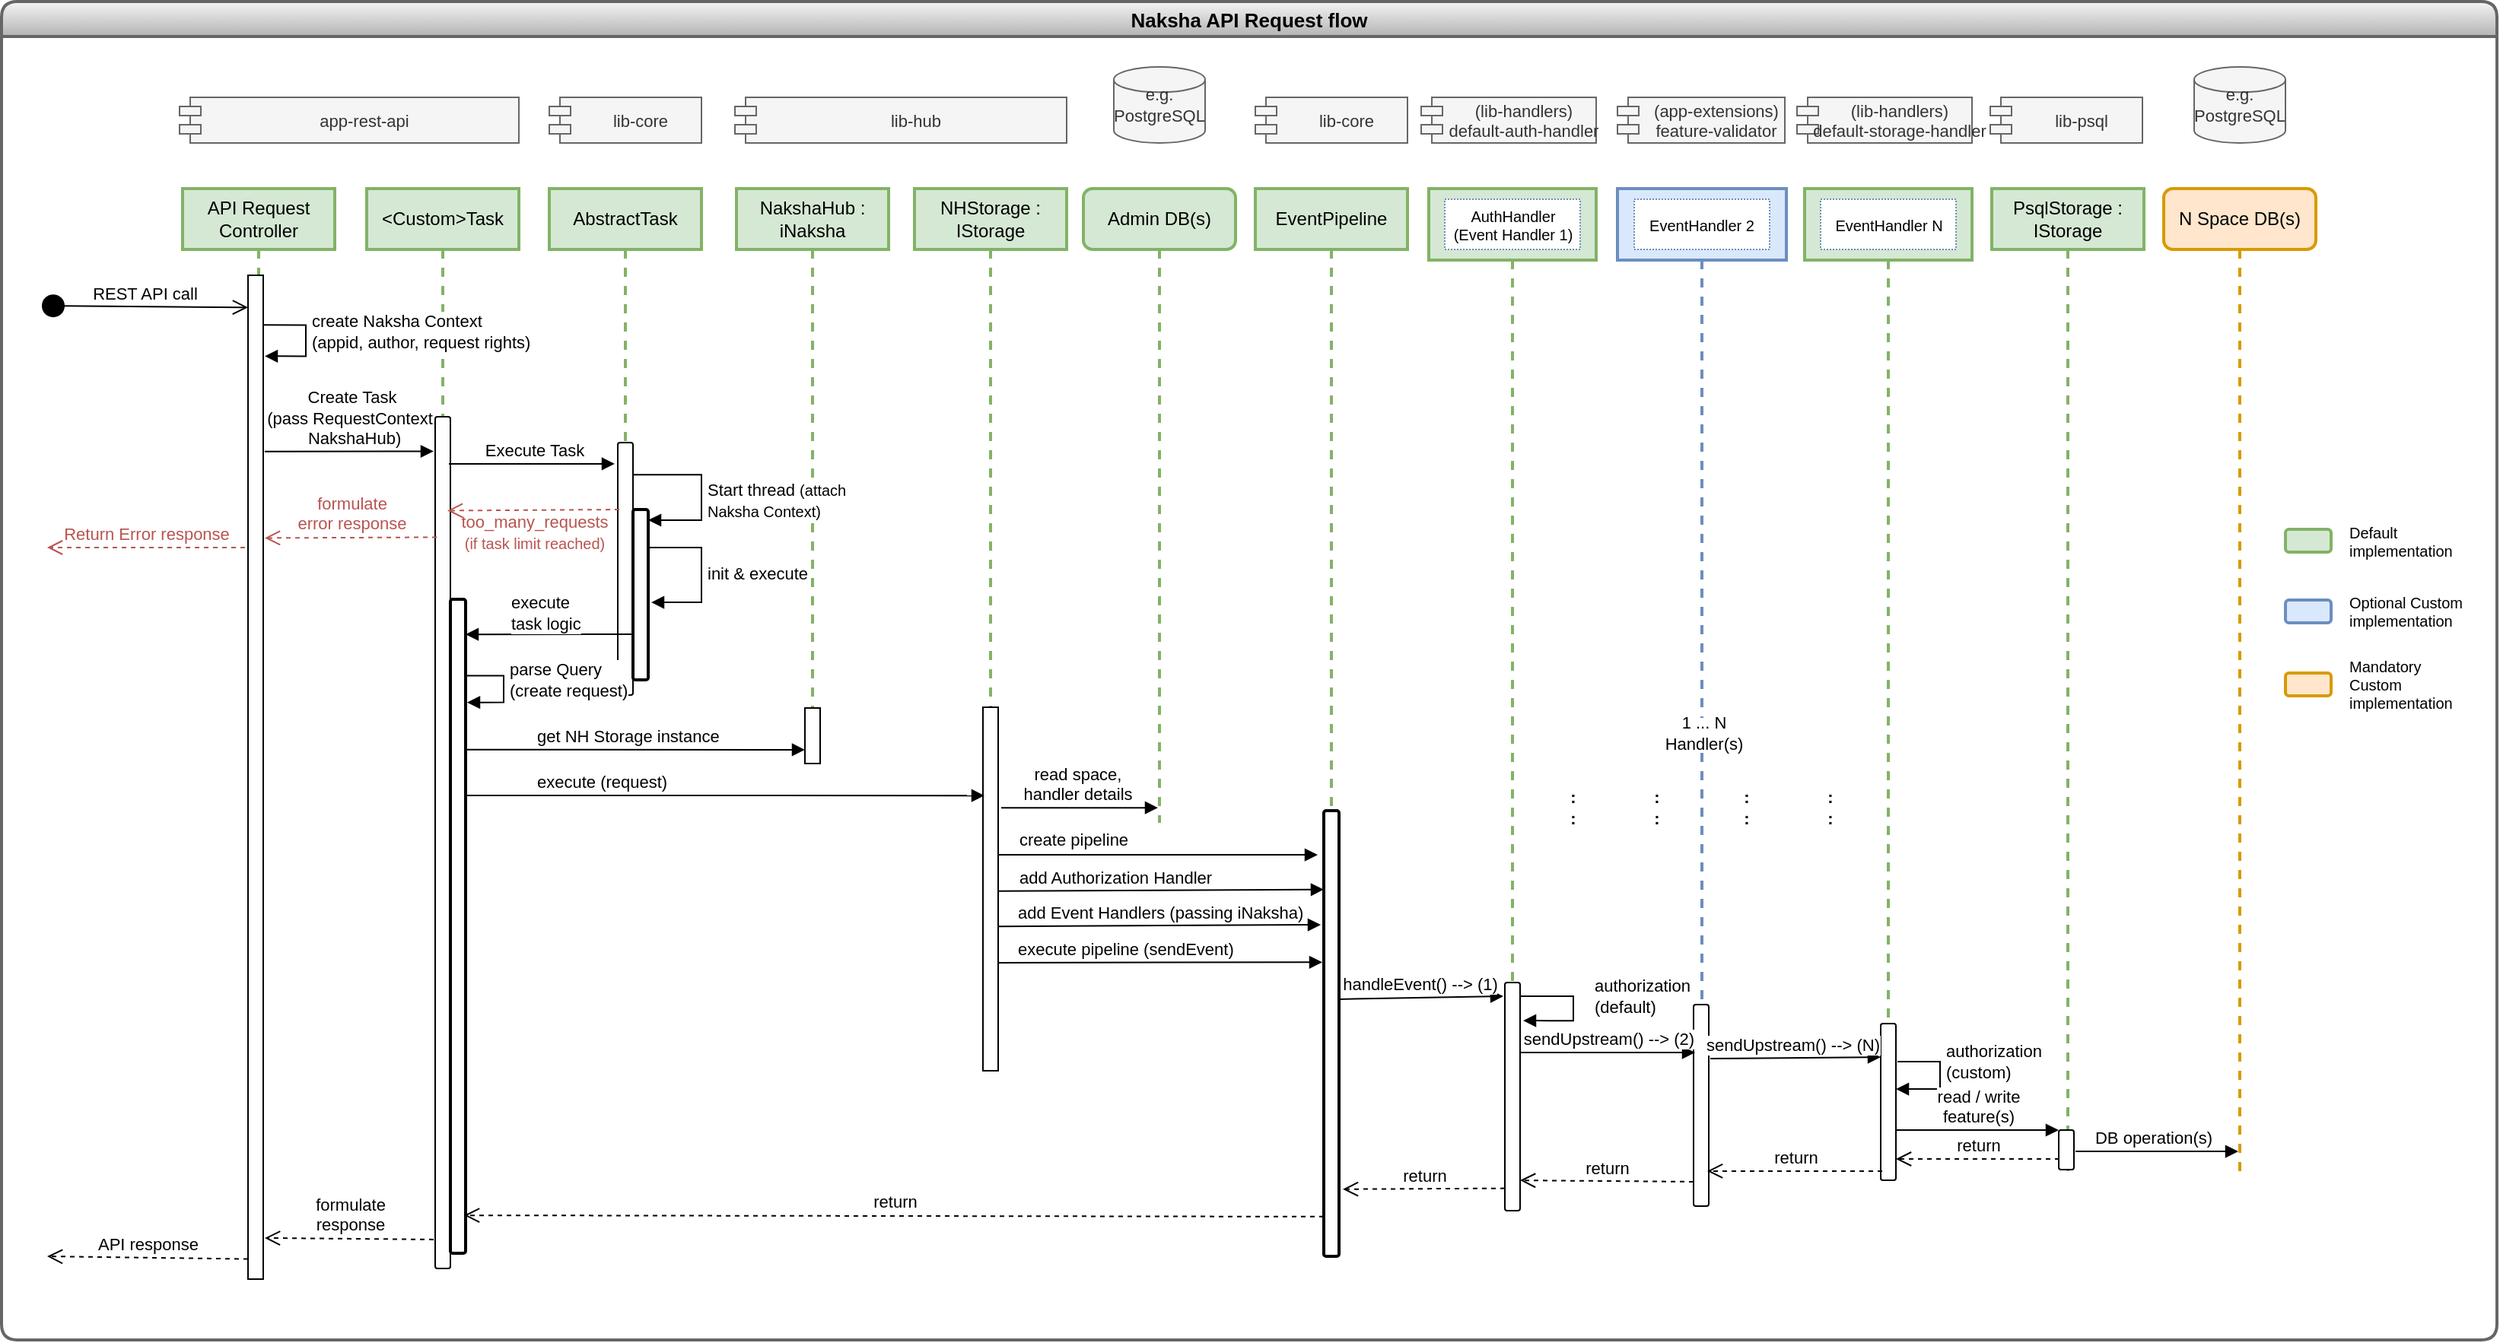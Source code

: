 <mxfile version="16.1.2" type="device"><diagram id="Obo5cB7O04AJ7v5FpMcv" name="Page-1"><mxGraphModel dx="1310" dy="619" grid="1" gridSize="10" guides="1" tooltips="1" connect="1" arrows="1" fold="1" page="1" pageScale="1" pageWidth="1169" pageHeight="827" math="0" shadow="0"><root><mxCell id="0"/><mxCell id="1" parent="0"/><mxCell id="FYHCxZDHsHW0RmtBR5TR-3" value="API Request Controller" style="shape=umlLifeline;perimeter=lifelinePerimeter;whiteSpace=wrap;html=1;container=1;collapsible=0;recursiveResize=0;outlineConnect=0;fillColor=#d5e8d4;strokeColor=#82b366;strokeWidth=2;" parent="1" vertex="1"><mxGeometry x="149" y="153" width="100" height="540" as="geometry"/></mxCell><mxCell id="FYHCxZDHsHW0RmtBR5TR-19" value="NakshaHub : iNaksha" style="shape=umlLifeline;perimeter=lifelinePerimeter;whiteSpace=wrap;html=1;container=1;collapsible=0;recursiveResize=0;outlineConnect=0;fillColor=#d5e8d4;strokeColor=#82b366;strokeWidth=2;" parent="1" vertex="1"><mxGeometry x="513" y="153" width="100" height="377" as="geometry"/></mxCell><mxCell id="5W5_MXWoRKqIArAiNaLi-74" value="" style="html=1;points=[];perimeter=orthogonalPerimeter;" parent="FYHCxZDHsHW0RmtBR5TR-19" vertex="1"><mxGeometry x="45" y="341.5" width="10" height="36.5" as="geometry"/></mxCell><mxCell id="FYHCxZDHsHW0RmtBR5TR-28" value="N Space DB(s)" style="shape=umlLifeline;perimeter=lifelinePerimeter;whiteSpace=wrap;html=1;container=1;collapsible=0;recursiveResize=0;outlineConnect=0;fillColor=#ffe6cc;strokeColor=#d79b00;strokeWidth=2;rounded=1;" parent="1" vertex="1"><mxGeometry x="1451" y="153" width="100" height="647" as="geometry"/></mxCell><mxCell id="FYHCxZDHsHW0RmtBR5TR-68" value="Naksha API Request flow" style="swimlane;rounded=1;shadow=0;sketch=0;fontSize=13;strokeWidth=2;collapsible=0;fillColor=#f5f5f5;gradientColor=#b3b3b3;strokeColor=#666666;" parent="1" vertex="1"><mxGeometry x="30" y="30" width="1640" height="880" as="geometry"/></mxCell><mxCell id="FYHCxZDHsHW0RmtBR5TR-69" value="" style="rounded=1;whiteSpace=wrap;html=1;shadow=0;sketch=0;fontSize=13;strokeColor=#82b366;strokeWidth=2;fillColor=#d5e8d4;" parent="FYHCxZDHsHW0RmtBR5TR-68" vertex="1"><mxGeometry x="1501" y="347" width="30" height="15" as="geometry"/></mxCell><mxCell id="FYHCxZDHsHW0RmtBR5TR-70" value="Default implementation" style="text;html=1;strokeColor=none;fillColor=none;align=left;verticalAlign=middle;whiteSpace=wrap;rounded=0;shadow=0;sketch=0;fontSize=10;" parent="FYHCxZDHsHW0RmtBR5TR-68" vertex="1"><mxGeometry x="1541" y="339.5" width="60" height="30" as="geometry"/></mxCell><mxCell id="FYHCxZDHsHW0RmtBR5TR-71" value="" style="rounded=1;whiteSpace=wrap;html=1;shadow=0;sketch=0;fontSize=13;strokeColor=#6c8ebf;strokeWidth=2;fillColor=#dae8fc;" parent="FYHCxZDHsHW0RmtBR5TR-68" vertex="1"><mxGeometry x="1501" y="393.5" width="30" height="15" as="geometry"/></mxCell><mxCell id="FYHCxZDHsHW0RmtBR5TR-72" value="Optional Custom implementation" style="text;html=1;strokeColor=none;fillColor=none;align=left;verticalAlign=middle;whiteSpace=wrap;rounded=0;shadow=0;sketch=0;fontSize=10;" parent="FYHCxZDHsHW0RmtBR5TR-68" vertex="1"><mxGeometry x="1541" y="386" width="80" height="30" as="geometry"/></mxCell><mxCell id="FYHCxZDHsHW0RmtBR5TR-73" value="" style="rounded=1;whiteSpace=wrap;html=1;shadow=0;sketch=0;fontSize=13;strokeColor=#d79b00;strokeWidth=2;fillColor=#ffe6cc;" parent="FYHCxZDHsHW0RmtBR5TR-68" vertex="1"><mxGeometry x="1501" y="441.5" width="30" height="15" as="geometry"/></mxCell><mxCell id="FYHCxZDHsHW0RmtBR5TR-74" value="Mandatory Custom implementation" style="text;html=1;strokeColor=none;fillColor=none;align=left;verticalAlign=middle;whiteSpace=wrap;rounded=0;shadow=0;sketch=0;fontSize=10;" parent="FYHCxZDHsHW0RmtBR5TR-68" vertex="1"><mxGeometry x="1541" y="434" width="80" height="30" as="geometry"/></mxCell><mxCell id="FYHCxZDHsHW0RmtBR5TR-25" value="" style="shape=umlLifeline;perimeter=lifelinePerimeter;whiteSpace=wrap;html=1;container=1;collapsible=0;recursiveResize=0;outlineConnect=0;fillColor=#dae8fc;strokeColor=#6C8EBF;strokeWidth=2;size=47;labelPosition=center;verticalLabelPosition=top;align=center;verticalAlign=bottom;" parent="FYHCxZDHsHW0RmtBR5TR-68" vertex="1"><mxGeometry x="1062" y="123" width="111" height="540" as="geometry"/></mxCell><mxCell id="FYHCxZDHsHW0RmtBR5TR-89" value="EventHandler 2" style="rounded=0;whiteSpace=wrap;html=1;shadow=0;sketch=0;fontSize=10;strokeColor=#6C8EBF;strokeWidth=1;dashed=1;dashPattern=1 1;" parent="FYHCxZDHsHW0RmtBR5TR-25" vertex="1"><mxGeometry x="11" y="7" width="89" height="33" as="geometry"/></mxCell><mxCell id="FYHCxZDHsHW0RmtBR5TR-41" value="(app-extensions)&#10;feature-validator" style="shape=module;align=center;spacingLeft=20;align=center;verticalAlign=middle;rounded=1;shadow=0;sketch=0;fontSize=11;strokeColor=#666666;strokeWidth=1;jettyWidth=14;jettyHeight=6;fillColor=#f5f5f5;fontColor=#333333;labelPosition=center;verticalLabelPosition=middle;" parent="FYHCxZDHsHW0RmtBR5TR-68" vertex="1"><mxGeometry x="1062" y="63" width="110" height="30" as="geometry"/></mxCell><mxCell id="FYHCxZDHsHW0RmtBR5TR-85" value="" style="shape=umlLifeline;perimeter=lifelinePerimeter;whiteSpace=wrap;html=1;container=1;collapsible=0;recursiveResize=0;outlineConnect=0;fillColor=#d5e8d4;strokeColor=#82b366;strokeWidth=2;labelPosition=center;verticalLabelPosition=top;align=center;verticalAlign=bottom;size=47;" parent="FYHCxZDHsHW0RmtBR5TR-68" vertex="1"><mxGeometry x="1185" y="123" width="110" height="620" as="geometry"/></mxCell><mxCell id="FYHCxZDHsHW0RmtBR5TR-90" value="EventHandler N" style="rounded=0;whiteSpace=wrap;html=1;shadow=0;sketch=0;fontSize=10;strokeColor=#6C8EBF;strokeWidth=1;dashed=1;dashPattern=1 1;" parent="FYHCxZDHsHW0RmtBR5TR-85" vertex="1"><mxGeometry x="10.5" y="7" width="89" height="33" as="geometry"/></mxCell><mxCell id="FYHCxZDHsHW0RmtBR5TR-62" value=":&lt;br style=&quot;font-size: 11px;&quot;&gt;:" style="text;html=1;strokeColor=none;fillColor=none;align=center;verticalAlign=middle;whiteSpace=wrap;rounded=0;shadow=0;sketch=0;fontSize=11;fontStyle=1" parent="FYHCxZDHsHW0RmtBR5TR-85" vertex="1"><mxGeometry x="-53" y="392" width="29.5" height="30" as="geometry"/></mxCell><mxCell id="FYHCxZDHsHW0RmtBR5TR-94" value=":&lt;br style=&quot;font-size: 11px;&quot;&gt;:" style="text;html=1;strokeColor=none;fillColor=none;align=center;verticalAlign=middle;whiteSpace=wrap;rounded=0;shadow=0;sketch=0;fontSize=11;fontStyle=1" parent="FYHCxZDHsHW0RmtBR5TR-85" vertex="1"><mxGeometry x="1.5" y="392" width="29.5" height="30" as="geometry"/></mxCell><mxCell id="FYHCxZDHsHW0RmtBR5TR-87" value="" style="html=1;points=[];perimeter=orthogonalPerimeter;rounded=1;shadow=0;sketch=0;fontSize=11;strokeColor=#000000;strokeWidth=1;" parent="FYHCxZDHsHW0RmtBR5TR-85" vertex="1"><mxGeometry x="50" y="549" width="10" height="103" as="geometry"/></mxCell><mxCell id="5W5_MXWoRKqIArAiNaLi-52" value="authorization&lt;br&gt;(custom)" style="edgeStyle=orthogonalEdgeStyle;html=1;align=left;spacingLeft=2;endArrow=block;rounded=0;fontSize=11;exitX=1.1;exitY=0.204;exitDx=0;exitDy=0;exitPerimeter=0;entryX=1;entryY=0.379;entryDx=0;entryDy=0;entryPerimeter=0;" parent="FYHCxZDHsHW0RmtBR5TR-85" edge="1"><mxGeometry x="-0.253" relative="1" as="geometry"><mxPoint x="61" y="574.012" as="sourcePoint"/><Array as="points"><mxPoint x="89" y="574"/><mxPoint x="89" y="592"/></Array><mxPoint x="60" y="592.037" as="targetPoint"/><mxPoint as="offset"/></mxGeometry></mxCell><mxCell id="FYHCxZDHsHW0RmtBR5TR-88" value="(lib-handlers)&#10;default-storage-handler" style="shape=module;align=center;spacingLeft=20;align=center;verticalAlign=middle;rounded=1;shadow=0;sketch=0;fontSize=11;strokeColor=#666666;strokeWidth=1;jettyWidth=14;jettyHeight=6;fillColor=#f5f5f5;fontColor=#333333;labelPosition=center;verticalLabelPosition=middle;" parent="FYHCxZDHsHW0RmtBR5TR-68" vertex="1"><mxGeometry x="1180" y="63" width="115" height="30" as="geometry"/></mxCell><mxCell id="FYHCxZDHsHW0RmtBR5TR-40" value="e.g. PostgreSQL" style="strokeWidth=1;html=1;shape=mxgraph.flowchart.database;whiteSpace=wrap;rounded=1;shadow=0;sketch=0;fontSize=11;fillColor=#f5f5f5;fontColor=#333333;strokeColor=#666666;" parent="FYHCxZDHsHW0RmtBR5TR-68" vertex="1"><mxGeometry x="1441" y="43" width="60" height="50" as="geometry"/></mxCell><mxCell id="5W5_MXWoRKqIArAiNaLi-1" value="app-rest-api" style="shape=module;align=center;spacingLeft=20;align=center;verticalAlign=middle;rounded=1;shadow=0;sketch=0;fontSize=11;strokeColor=#666666;strokeWidth=1;jettyWidth=14;jettyHeight=6;fillColor=#f5f5f5;fontColor=#333333;labelPosition=center;verticalLabelPosition=middle;" parent="FYHCxZDHsHW0RmtBR5TR-68" vertex="1"><mxGeometry x="117" y="63" width="223" height="30" as="geometry"/></mxCell><mxCell id="5W5_MXWoRKqIArAiNaLi-2" value="lib-hub" style="shape=module;align=center;spacingLeft=20;align=center;verticalAlign=middle;rounded=1;shadow=0;sketch=0;fontSize=11;strokeColor=#666666;strokeWidth=1;jettyWidth=14;jettyHeight=6;fillColor=#f5f5f5;fontColor=#333333;labelPosition=center;verticalLabelPosition=middle;" parent="FYHCxZDHsHW0RmtBR5TR-68" vertex="1"><mxGeometry x="482" y="63" width="218" height="30" as="geometry"/></mxCell><mxCell id="5W5_MXWoRKqIArAiNaLi-4" value="Admin DB(s)" style="shape=umlLifeline;perimeter=lifelinePerimeter;whiteSpace=wrap;html=1;container=1;collapsible=0;recursiveResize=0;outlineConnect=0;fillColor=#d5e8d4;strokeColor=#82b366;strokeWidth=2;rounded=1;" parent="FYHCxZDHsHW0RmtBR5TR-68" vertex="1"><mxGeometry x="711" y="123" width="100" height="417" as="geometry"/></mxCell><mxCell id="5W5_MXWoRKqIArAiNaLi-5" value="e.g. PostgreSQL" style="strokeWidth=1;html=1;shape=mxgraph.flowchart.database;whiteSpace=wrap;rounded=1;shadow=0;sketch=0;fontSize=11;fillColor=#f5f5f5;fontColor=#333333;strokeColor=#666666;" parent="FYHCxZDHsHW0RmtBR5TR-68" vertex="1"><mxGeometry x="731" y="43" width="60" height="50" as="geometry"/></mxCell><mxCell id="5W5_MXWoRKqIArAiNaLi-6" value="PsqlStorage : IStorage" style="shape=umlLifeline;perimeter=lifelinePerimeter;whiteSpace=wrap;html=1;container=1;collapsible=0;recursiveResize=0;outlineConnect=0;fillColor=#d5e8d4;strokeColor=#82b366;strokeWidth=2;" parent="FYHCxZDHsHW0RmtBR5TR-68" vertex="1"><mxGeometry x="1308" y="123" width="100" height="647" as="geometry"/></mxCell><mxCell id="FYHCxZDHsHW0RmtBR5TR-63" value="" style="html=1;points=[];perimeter=orthogonalPerimeter;rounded=1;shadow=0;sketch=0;fontSize=11;strokeColor=#000000;strokeWidth=1;" parent="5W5_MXWoRKqIArAiNaLi-6" vertex="1"><mxGeometry x="44" y="619" width="10" height="25.99" as="geometry"/></mxCell><mxCell id="5W5_MXWoRKqIArAiNaLi-9" value="lib-psql" style="shape=module;align=center;spacingLeft=20;align=center;verticalAlign=middle;rounded=1;shadow=0;sketch=0;fontSize=11;strokeColor=#666666;strokeWidth=1;jettyWidth=14;jettyHeight=6;fillColor=#f5f5f5;fontColor=#333333;labelPosition=center;verticalLabelPosition=middle;" parent="FYHCxZDHsHW0RmtBR5TR-68" vertex="1"><mxGeometry x="1307" y="63" width="100" height="30" as="geometry"/></mxCell><mxCell id="FYHCxZDHsHW0RmtBR5TR-67" value="API response" style="html=1;verticalAlign=bottom;endArrow=open;dashed=1;endSize=8;exitX=0;exitY=0.98;rounded=0;fontSize=11;exitDx=0;exitDy=0;exitPerimeter=0;" parent="FYHCxZDHsHW0RmtBR5TR-68" source="5W5_MXWoRKqIArAiNaLi-11" edge="1"><mxGeometry relative="1" as="geometry"><mxPoint x="30" y="825" as="targetPoint"/><mxPoint x="156" y="1028.428" as="sourcePoint"/></mxGeometry></mxCell><mxCell id="FYHCxZDHsHW0RmtBR5TR-66" value="formulate&lt;br&gt;response" style="html=1;verticalAlign=bottom;endArrow=open;dashed=1;endSize=8;exitX=-0.1;exitY=0.966;rounded=0;fontSize=11;exitDx=0;exitDy=0;exitPerimeter=0;entryX=1.1;entryY=0.959;entryDx=0;entryDy=0;entryPerimeter=0;" parent="FYHCxZDHsHW0RmtBR5TR-68" source="5W5_MXWoRKqIArAiNaLi-33" target="5W5_MXWoRKqIArAiNaLi-11" edge="1"><mxGeometry relative="1" as="geometry"><mxPoint x="190" y="813" as="targetPoint"/><mxPoint x="275" y="1017.28" as="sourcePoint"/></mxGeometry></mxCell><mxCell id="FYHCxZDHsHW0RmtBR5TR-53" value="" style="html=1;points=[];perimeter=orthogonalPerimeter;rounded=1;shadow=0;sketch=0;fontSize=11;strokeColor=#000000;strokeWidth=1;" parent="FYHCxZDHsHW0RmtBR5TR-68" vertex="1"><mxGeometry x="1112" y="659.5" width="10" height="132.5" as="geometry"/></mxCell><mxCell id="FYHCxZDHsHW0RmtBR5TR-60" value="handleEvent() --&amp;gt; (1)" style="html=1;verticalAlign=bottom;endArrow=block;rounded=0;fontSize=11;exitX=0.9;exitY=0.423;exitDx=0;exitDy=0;exitPerimeter=0;entryX=-0.1;entryY=0.06;entryDx=0;entryDy=0;entryPerimeter=0;" parent="FYHCxZDHsHW0RmtBR5TR-68" source="5W5_MXWoRKqIArAiNaLi-50" target="5W5_MXWoRKqIArAiNaLi-65" edge="1"><mxGeometry relative="1" as="geometry"><mxPoint x="881.5" y="701.08" as="sourcePoint"/><mxPoint x="983" y="671" as="targetPoint"/></mxGeometry></mxCell><mxCell id="FYHCxZDHsHW0RmtBR5TR-92" value="sendUpstream() --&amp;gt; (N)" style="html=1;verticalAlign=bottom;endArrow=block;entryX=0;entryY=0.214;rounded=0;fontSize=11;entryDx=0;entryDy=0;entryPerimeter=0;exitX=1.1;exitY=0.268;exitDx=0;exitDy=0;exitPerimeter=0;" parent="FYHCxZDHsHW0RmtBR5TR-68" source="FYHCxZDHsHW0RmtBR5TR-53" target="FYHCxZDHsHW0RmtBR5TR-87" edge="1"><mxGeometry x="-0.024" relative="1" as="geometry"><mxPoint x="1002" y="711.152" as="sourcePoint"/><mxPoint x="1134.1" y="710.71" as="targetPoint"/><mxPoint as="offset"/></mxGeometry></mxCell><mxCell id="FYHCxZDHsHW0RmtBR5TR-61" value="return" style="html=1;verticalAlign=bottom;endArrow=open;dashed=1;endSize=8;rounded=0;fontSize=11;entryX=0.9;entryY=0.826;entryDx=0;entryDy=0;entryPerimeter=0;exitX=0.1;exitY=0.942;exitDx=0;exitDy=0;exitPerimeter=0;" parent="FYHCxZDHsHW0RmtBR5TR-68" source="FYHCxZDHsHW0RmtBR5TR-87" target="FYHCxZDHsHW0RmtBR5TR-53" edge="1"><mxGeometry relative="1" as="geometry"><mxPoint x="1038.5" y="798.13" as="targetPoint"/><mxPoint x="1164" y="792" as="sourcePoint"/></mxGeometry></mxCell><mxCell id="FYHCxZDHsHW0RmtBR5TR-55" value="return" style="html=1;verticalAlign=bottom;endArrow=open;dashed=1;endSize=8;rounded=0;fontSize=11;entryX=1.1;entryY=0.885;entryDx=0;entryDy=0;entryPerimeter=0;exitX=0;exitY=0.902;exitDx=0;exitDy=0;exitPerimeter=0;" parent="FYHCxZDHsHW0RmtBR5TR-68" source="5W5_MXWoRKqIArAiNaLi-65" edge="1"><mxGeometry relative="1" as="geometry"><mxPoint x="881.5" y="780.88" as="targetPoint"/><mxPoint x="1003" y="781" as="sourcePoint"/></mxGeometry></mxCell><mxCell id="FYHCxZDHsHW0RmtBR5TR-65" value="read / write&lt;br&gt;feature(s)" style="html=1;verticalAlign=bottom;endArrow=block;entryX=0;entryY=0;rounded=0;fontSize=11;" parent="FYHCxZDHsHW0RmtBR5TR-68" source="FYHCxZDHsHW0RmtBR5TR-87" target="FYHCxZDHsHW0RmtBR5TR-63" edge="1"><mxGeometry relative="1" as="geometry"><mxPoint x="1258.5" y="744.13" as="sourcePoint"/></mxGeometry></mxCell><mxCell id="FYHCxZDHsHW0RmtBR5TR-93" value="return" style="html=1;verticalAlign=bottom;endArrow=open;dashed=1;endSize=8;exitX=0.05;exitY=0.731;rounded=0;fontSize=11;exitDx=0;exitDy=0;exitPerimeter=0;" parent="FYHCxZDHsHW0RmtBR5TR-68" source="FYHCxZDHsHW0RmtBR5TR-63" target="FYHCxZDHsHW0RmtBR5TR-87" edge="1"><mxGeometry relative="1" as="geometry"><mxPoint x="1258.5" y="763.13" as="targetPoint"/><mxPoint x="1254.9" y="779.522" as="sourcePoint"/></mxGeometry></mxCell><mxCell id="FYHCxZDHsHW0RmtBR5TR-97" value="1 ... N&lt;br&gt;Handler(s)" style="text;html=1;strokeColor=none;fillColor=default;align=center;verticalAlign=middle;whiteSpace=wrap;rounded=0;shadow=0;dashed=1;dashPattern=1 1;sketch=0;fontSize=11;fontStyle=0;perimeterSpacing=0;labelBorderColor=none;labelBackgroundColor=none;spacingTop=0;spacing=2;spacingLeft=0;spacingBottom=0;" parent="FYHCxZDHsHW0RmtBR5TR-68" vertex="1"><mxGeometry x="1089" y="471" width="60" height="20" as="geometry"/></mxCell><mxCell id="5W5_MXWoRKqIArAiNaLi-11" value="" style="html=1;points=[];perimeter=orthogonalPerimeter;" parent="FYHCxZDHsHW0RmtBR5TR-68" vertex="1"><mxGeometry x="162" y="180" width="10" height="660" as="geometry"/></mxCell><mxCell id="5W5_MXWoRKqIArAiNaLi-12" value="REST API call" style="html=1;verticalAlign=bottom;startArrow=circle;startFill=1;endArrow=open;startSize=6;endSize=8;rounded=0;fontSize=11;entryX=0;entryY=0.032;entryDx=0;entryDy=0;entryPerimeter=0;" parent="FYHCxZDHsHW0RmtBR5TR-68" target="5W5_MXWoRKqIArAiNaLi-11" edge="1"><mxGeometry width="80" relative="1" as="geometry"><mxPoint x="26" y="200" as="sourcePoint"/><mxPoint x="130" y="220" as="targetPoint"/></mxGeometry></mxCell><mxCell id="5W5_MXWoRKqIArAiNaLi-23" value="EventPipeline" style="shape=umlLifeline;perimeter=lifelinePerimeter;whiteSpace=wrap;html=1;container=1;collapsible=0;recursiveResize=0;outlineConnect=0;fillColor=#d5e8d4;strokeColor=#82b366;strokeWidth=2;" parent="FYHCxZDHsHW0RmtBR5TR-68" vertex="1"><mxGeometry x="824" y="123" width="100" height="687" as="geometry"/></mxCell><mxCell id="5W5_MXWoRKqIArAiNaLi-50" value="" style="html=1;points=[];perimeter=orthogonalPerimeter;rounded=1;shadow=0;sketch=0;fontSize=11;strokeColor=#000000;strokeWidth=2;" parent="5W5_MXWoRKqIArAiNaLi-23" vertex="1"><mxGeometry x="45" y="409" width="10" height="293" as="geometry"/></mxCell><mxCell id="5W5_MXWoRKqIArAiNaLi-24" value="lib-core" style="shape=module;align=center;spacingLeft=20;align=center;verticalAlign=middle;rounded=1;shadow=0;sketch=0;fontSize=11;strokeColor=#666666;strokeWidth=1;jettyWidth=14;jettyHeight=6;fillColor=#f5f5f5;fontColor=#333333;labelPosition=center;verticalLabelPosition=middle;" parent="FYHCxZDHsHW0RmtBR5TR-68" vertex="1"><mxGeometry x="824" y="63" width="100" height="30" as="geometry"/></mxCell><mxCell id="5W5_MXWoRKqIArAiNaLi-25" value="create pipeline" style="html=1;verticalAlign=bottom;endArrow=block;rounded=0;fontSize=11;exitX=1;exitY=0.272;exitDx=0;exitDy=0;exitPerimeter=0;entryX=-0.4;entryY=0.099;entryDx=0;entryDy=0;entryPerimeter=0;align=left;" parent="FYHCxZDHsHW0RmtBR5TR-68" target="5W5_MXWoRKqIArAiNaLi-50" edge="1"><mxGeometry x="-0.885" y="1" relative="1" as="geometry"><mxPoint x="655" y="561.008" as="sourcePoint"/><mxPoint x="755" y="561.15" as="targetPoint"/><mxPoint as="offset"/></mxGeometry></mxCell><mxCell id="5W5_MXWoRKqIArAiNaLi-26" value="add Authorization Handler" style="html=1;verticalAlign=bottom;endArrow=block;rounded=0;fontSize=11;exitX=1;exitY=0.372;exitDx=0;exitDy=0;exitPerimeter=0;entryX=0;entryY=0.177;entryDx=0;entryDy=0;entryPerimeter=0;align=left;" parent="FYHCxZDHsHW0RmtBR5TR-68" target="5W5_MXWoRKqIArAiNaLi-50" edge="1"><mxGeometry x="-0.884" relative="1" as="geometry"><mxPoint x="655" y="584.908" as="sourcePoint"/><mxPoint x="527" y="602" as="targetPoint"/><mxPoint as="offset"/></mxGeometry></mxCell><mxCell id="5W5_MXWoRKqIArAiNaLi-28" value="AbstractTask" style="shape=umlLifeline;perimeter=lifelinePerimeter;whiteSpace=wrap;html=1;container=1;collapsible=0;recursiveResize=0;outlineConnect=0;fillColor=#d5e8d4;strokeColor=#82b366;strokeWidth=2;" parent="FYHCxZDHsHW0RmtBR5TR-68" vertex="1"><mxGeometry x="360" y="123" width="100" height="297" as="geometry"/></mxCell><mxCell id="5W5_MXWoRKqIArAiNaLi-38" value="" style="html=1;points=[];perimeter=orthogonalPerimeter;rounded=1;shadow=0;sketch=0;fontSize=11;strokeColor=#000000;strokeWidth=1;" parent="5W5_MXWoRKqIArAiNaLi-28" vertex="1"><mxGeometry x="45" y="167" width="10" height="166" as="geometry"/></mxCell><mxCell id="5W5_MXWoRKqIArAiNaLi-41" value="" style="html=1;points=[];perimeter=orthogonalPerimeter;rounded=1;shadow=0;sketch=0;fontSize=11;strokeColor=#000000;strokeWidth=2;" parent="5W5_MXWoRKqIArAiNaLi-28" vertex="1"><mxGeometry x="55" y="211" width="10" height="112" as="geometry"/></mxCell><mxCell id="5W5_MXWoRKqIArAiNaLi-40" value="Start thread &lt;font style=&quot;font-size: 10px&quot;&gt;(attach&amp;nbsp;&lt;br&gt;Naksha Context)&lt;/font&gt;" style="edgeStyle=orthogonalEdgeStyle;html=1;align=left;spacingLeft=2;endArrow=block;rounded=0;fontSize=11;exitX=1;exitY=0.127;exitDx=0;exitDy=0;exitPerimeter=0;" parent="5W5_MXWoRKqIArAiNaLi-28" source="5W5_MXWoRKqIArAiNaLi-38" target="5W5_MXWoRKqIArAiNaLi-41" edge="1"><mxGeometry x="0.124" relative="1" as="geometry"><mxPoint x="72" y="199.995" as="sourcePoint"/><Array as="points"><mxPoint x="100" y="188"/><mxPoint x="100" y="218"/></Array><mxPoint x="120" y="320" as="targetPoint"/><mxPoint as="offset"/></mxGeometry></mxCell><mxCell id="FYHCxZDHsHW0RmtBR5TR-80" value="init &amp;amp; execute" style="edgeStyle=orthogonalEdgeStyle;html=1;align=left;spacingLeft=2;endArrow=block;rounded=0;fontSize=11;exitX=1;exitY=0.223;exitDx=0;exitDy=0;exitPerimeter=0;entryX=1.2;entryY=0.545;entryDx=0;entryDy=0;entryPerimeter=0;" parent="5W5_MXWoRKqIArAiNaLi-28" source="5W5_MXWoRKqIArAiNaLi-41" target="5W5_MXWoRKqIArAiNaLi-41" edge="1"><mxGeometry relative="1" as="geometry"><mxPoint x="140" y="260" as="sourcePoint"/><Array as="points"><mxPoint x="100" y="236"/><mxPoint x="100" y="272"/></Array><mxPoint x="120" y="380" as="targetPoint"/></mxGeometry></mxCell><mxCell id="5W5_MXWoRKqIArAiNaLi-27" value="add Event Handlers (passing iNaksha)" style="html=1;verticalAlign=bottom;endArrow=block;rounded=0;fontSize=11;exitX=0.9;exitY=0.469;exitDx=0;exitDy=0;exitPerimeter=0;align=left;entryX=-0.2;entryY=0.256;entryDx=0;entryDy=0;entryPerimeter=0;" parent="FYHCxZDHsHW0RmtBR5TR-68" target="5W5_MXWoRKqIArAiNaLi-50" edge="1"><mxGeometry x="-0.884" relative="1" as="geometry"><mxPoint x="654" y="608.091" as="sourcePoint"/><mxPoint x="850" y="608" as="targetPoint"/><mxPoint as="offset"/></mxGeometry></mxCell><mxCell id="5W5_MXWoRKqIArAiNaLi-31" value="lib-core" style="shape=module;align=center;spacingLeft=20;align=center;verticalAlign=middle;rounded=1;shadow=0;sketch=0;fontSize=11;strokeColor=#666666;strokeWidth=1;jettyWidth=14;jettyHeight=6;fillColor=#f5f5f5;fontColor=#333333;labelPosition=center;verticalLabelPosition=middle;" parent="FYHCxZDHsHW0RmtBR5TR-68" vertex="1"><mxGeometry x="360" y="63" width="100" height="30" as="geometry"/></mxCell><mxCell id="5W5_MXWoRKqIArAiNaLi-32" value="&amp;lt;Custom&amp;gt;Task" style="shape=umlLifeline;perimeter=lifelinePerimeter;whiteSpace=wrap;html=1;container=1;collapsible=0;recursiveResize=0;outlineConnect=0;fillColor=#d5e8d4;strokeColor=#82b366;strokeWidth=2;" parent="FYHCxZDHsHW0RmtBR5TR-68" vertex="1"><mxGeometry x="240" y="123" width="100" height="710" as="geometry"/></mxCell><mxCell id="5W5_MXWoRKqIArAiNaLi-33" value="" style="html=1;points=[];perimeter=orthogonalPerimeter;rounded=1;shadow=0;sketch=0;fontSize=11;strokeColor=#000000;strokeWidth=1;" parent="5W5_MXWoRKqIArAiNaLi-32" vertex="1"><mxGeometry x="45" y="150" width="10" height="560" as="geometry"/></mxCell><mxCell id="5W5_MXWoRKqIArAiNaLi-45" value="" style="html=1;points=[];perimeter=orthogonalPerimeter;rounded=1;shadow=0;sketch=0;fontSize=11;strokeColor=#000000;strokeWidth=2;" parent="5W5_MXWoRKqIArAiNaLi-32" vertex="1"><mxGeometry x="55" y="270" width="10" height="430" as="geometry"/></mxCell><mxCell id="5W5_MXWoRKqIArAiNaLi-47" value="parse Query&lt;br&gt;(create request)" style="edgeStyle=orthogonalEdgeStyle;html=1;align=left;spacingLeft=2;endArrow=block;rounded=0;fontSize=11;exitX=0.9;exitY=0.109;exitDx=0;exitDy=0;exitPerimeter=0;entryX=1.1;entryY=0.148;entryDx=0;entryDy=0;entryPerimeter=0;" parent="5W5_MXWoRKqIArAiNaLi-32" edge="1"><mxGeometry x="-0.14" relative="1" as="geometry"><mxPoint x="64" y="320.206" as="sourcePoint"/><Array as="points"><mxPoint x="90" y="320"/><mxPoint x="90" y="338"/></Array><mxPoint x="66" y="337.836" as="targetPoint"/><mxPoint as="offset"/></mxGeometry></mxCell><mxCell id="5W5_MXWoRKqIArAiNaLi-36" value="Create Task&lt;br&gt;(pass RequestContext,&lt;br&gt;&amp;nbsp;NakshaHub)" style="html=1;verticalAlign=bottom;endArrow=block;rounded=0;fontSize=11;labelBackgroundColor=none;exitX=1.1;exitY=0.145;exitDx=0;exitDy=0;exitPerimeter=0;entryX=-0.1;entryY=0.031;entryDx=0;entryDy=0;entryPerimeter=0;" parent="FYHCxZDHsHW0RmtBR5TR-68" edge="1"><mxGeometry x="0.036" relative="1" as="geometry"><mxPoint x="173" y="295.9" as="sourcePoint"/><mxPoint as="offset"/><mxPoint x="284" y="295.74" as="targetPoint"/><Array as="points"/></mxGeometry></mxCell><mxCell id="5W5_MXWoRKqIArAiNaLi-39" value="Execute Task" style="html=1;verticalAlign=bottom;endArrow=block;entryX=-0.2;entryY=0.084;rounded=0;fontSize=11;labelBackgroundColor=none;entryDx=0;entryDy=0;entryPerimeter=0;exitX=0.9;exitY=0.068;exitDx=0;exitDy=0;exitPerimeter=0;" parent="FYHCxZDHsHW0RmtBR5TR-68" target="5W5_MXWoRKqIArAiNaLi-38" edge="1"><mxGeometry x="0.036" relative="1" as="geometry"><mxPoint x="294" y="304.004" as="sourcePoint"/><mxPoint as="offset"/><mxPoint x="323" y="353.0" as="targetPoint"/></mxGeometry></mxCell><mxCell id="5W5_MXWoRKqIArAiNaLi-42" value="too_many_requests&lt;br style=&quot;font-size: 11px&quot;&gt;&lt;font style=&quot;font-size: 10px&quot;&gt;(if task limit reached)&lt;/font&gt;" style="html=1;verticalAlign=middle;endArrow=open;dashed=1;endSize=8;rounded=0;fontSize=11;labelBackgroundColor=none;exitX=0.1;exitY=0.229;exitDx=0;exitDy=0;exitPerimeter=0;fillColor=#f8cecc;strokeColor=#B85450;fontColor=#B85450;entryX=0.8;entryY=0.109;entryDx=0;entryDy=0;entryPerimeter=0;" parent="FYHCxZDHsHW0RmtBR5TR-68" edge="1"><mxGeometry x="-0.007" y="15" relative="1" as="geometry"><mxPoint x="293" y="334.727" as="targetPoint"/><mxPoint x="406" y="334.014" as="sourcePoint"/><mxPoint as="offset"/></mxGeometry></mxCell><mxCell id="5W5_MXWoRKqIArAiNaLi-43" value="formulate&lt;br&gt;error response" style="html=1;verticalAlign=bottom;endArrow=open;dashed=1;endSize=8;exitX=0.1;exitY=0.143;rounded=0;fontSize=11;exitDx=0;exitDy=0;exitPerimeter=0;entryX=1.1;entryY=0.156;entryDx=0;entryDy=0;entryPerimeter=0;fillColor=#f8cecc;strokeColor=#B85450;fontColor=#B85450;" parent="FYHCxZDHsHW0RmtBR5TR-68" edge="1"><mxGeometry relative="1" as="geometry"><mxPoint x="173" y="352.72" as="targetPoint"/><mxPoint x="286" y="352.229" as="sourcePoint"/></mxGeometry></mxCell><mxCell id="5W5_MXWoRKqIArAiNaLi-46" value="execute&lt;br&gt;task logic" style="html=1;align=left;spacingLeft=2;endArrow=block;rounded=0;fontSize=11;exitX=0;exitY=0.732;exitDx=0;exitDy=0;exitPerimeter=0;entryX=1;entryY=0.049;entryDx=0;entryDy=0;entryPerimeter=0;" parent="FYHCxZDHsHW0RmtBR5TR-68" source="5W5_MXWoRKqIArAiNaLi-41" edge="1"><mxGeometry x="0.529" y="-14" relative="1" as="geometry"><mxPoint x="435" y="368.976" as="sourcePoint"/><mxPoint x="305" y="416.081" as="targetPoint"/><mxPoint as="offset"/></mxGeometry></mxCell><mxCell id="5W5_MXWoRKqIArAiNaLi-49" value="read space, &lt;br&gt;handler details" style="html=1;verticalAlign=bottom;endArrow=block;rounded=0;fontSize=11;exitX=1.2;exitY=0.084;exitDx=0;exitDy=0;exitPerimeter=0;" parent="FYHCxZDHsHW0RmtBR5TR-68" edge="1"><mxGeometry x="-0.036" relative="1" as="geometry"><mxPoint x="657" y="530.076" as="sourcePoint"/><mxPoint x="760" y="530.076" as="targetPoint"/><mxPoint as="offset"/></mxGeometry></mxCell><mxCell id="5W5_MXWoRKqIArAiNaLi-51" value="execute pipeline (sendEvent)" style="html=1;verticalAlign=bottom;endArrow=block;rounded=0;fontSize=11;entryX=-0.1;entryY=0.34;entryDx=0;entryDy=0;entryPerimeter=0;align=left;exitX=0.9;exitY=0.569;exitDx=0;exitDy=0;exitPerimeter=0;" parent="FYHCxZDHsHW0RmtBR5TR-68" target="5W5_MXWoRKqIArAiNaLi-50" edge="1"><mxGeometry x="-0.885" relative="1" as="geometry"><mxPoint x="654" y="631.991" as="sourcePoint"/><mxPoint x="764" y="629.85" as="targetPoint"/><mxPoint as="offset"/></mxGeometry></mxCell><mxCell id="5W5_MXWoRKqIArAiNaLi-54" value="return" style="html=1;verticalAlign=bottom;endArrow=open;dashed=1;endSize=8;rounded=0;fontSize=11;entryX=0.9;entryY=0.942;entryDx=0;entryDy=0;entryPerimeter=0;exitX=0;exitY=0.911;exitDx=0;exitDy=0;exitPerimeter=0;" parent="FYHCxZDHsHW0RmtBR5TR-68" source="5W5_MXWoRKqIArAiNaLi-50" target="5W5_MXWoRKqIArAiNaLi-45" edge="1"><mxGeometry relative="1" as="geometry"><mxPoint x="778.5" y="758.88" as="targetPoint"/><mxPoint x="900" y="759" as="sourcePoint"/></mxGeometry></mxCell><mxCell id="5W5_MXWoRKqIArAiNaLi-58" value="" style="shape=umlLifeline;perimeter=lifelinePerimeter;whiteSpace=wrap;html=1;container=1;collapsible=0;recursiveResize=0;outlineConnect=0;fillColor=#d5e8d4;strokeColor=#82b366;strokeWidth=2;labelPosition=center;verticalLabelPosition=top;align=center;verticalAlign=bottom;size=47;" parent="FYHCxZDHsHW0RmtBR5TR-68" vertex="1"><mxGeometry x="938" y="123" width="110" height="640" as="geometry"/></mxCell><mxCell id="5W5_MXWoRKqIArAiNaLi-59" value="AuthHandler&lt;br&gt;(Event Handler 1)" style="rounded=0;whiteSpace=wrap;html=1;shadow=0;sketch=0;fontSize=10;strokeColor=#6C8EBF;strokeWidth=1;dashed=1;dashPattern=1 1;" parent="5W5_MXWoRKqIArAiNaLi-58" vertex="1"><mxGeometry x="10.5" y="7" width="89" height="33" as="geometry"/></mxCell><mxCell id="5W5_MXWoRKqIArAiNaLi-65" value="" style="html=1;points=[];perimeter=orthogonalPerimeter;rounded=1;shadow=0;sketch=0;fontSize=11;strokeColor=#000000;strokeWidth=1;" parent="5W5_MXWoRKqIArAiNaLi-58" vertex="1"><mxGeometry x="50" y="522" width="10" height="150" as="geometry"/></mxCell><mxCell id="5W5_MXWoRKqIArAiNaLi-70" value="authorization&lt;br&gt;(default)" style="edgeStyle=orthogonalEdgeStyle;html=1;align=left;spacingLeft=2;endArrow=block;rounded=0;fontSize=11;entryX=1.2;entryY=0.167;entryDx=0;entryDy=0;entryPerimeter=0;" parent="5W5_MXWoRKqIArAiNaLi-58" source="5W5_MXWoRKqIArAiNaLi-65" target="5W5_MXWoRKqIArAiNaLi-65" edge="1"><mxGeometry x="-0.168" y="10" relative="1" as="geometry"><mxPoint x="100.5" y="530.972" as="sourcePoint"/><Array as="points"><mxPoint x="95" y="531"/><mxPoint x="95" y="547"/></Array><mxPoint x="99.5" y="548.997" as="targetPoint"/><mxPoint as="offset"/></mxGeometry></mxCell><mxCell id="5W5_MXWoRKqIArAiNaLi-64" value="(lib-handlers)&#10;default-auth-handler" style="shape=module;align=center;spacingLeft=20;align=center;verticalAlign=middle;rounded=1;shadow=0;sketch=0;fontSize=11;strokeColor=#666666;strokeWidth=1;jettyWidth=14;jettyHeight=6;fillColor=#f5f5f5;fontColor=#333333;labelPosition=center;verticalLabelPosition=middle;" parent="FYHCxZDHsHW0RmtBR5TR-68" vertex="1"><mxGeometry x="933" y="63" width="115" height="30" as="geometry"/></mxCell><mxCell id="5W5_MXWoRKqIArAiNaLi-66" value="sendUpstream() --&amp;gt; (2)" style="html=1;verticalAlign=bottom;endArrow=block;rounded=0;fontSize=11;entryX=0.1;entryY=0.238;entryDx=0;entryDy=0;entryPerimeter=0;" parent="FYHCxZDHsHW0RmtBR5TR-68" source="5W5_MXWoRKqIArAiNaLi-65" target="FYHCxZDHsHW0RmtBR5TR-53" edge="1"><mxGeometry relative="1" as="geometry"><mxPoint x="1043" y="684" as="sourcePoint"/><mxPoint x="998" y="682.02" as="targetPoint"/></mxGeometry></mxCell><mxCell id="5W5_MXWoRKqIArAiNaLi-67" value="return" style="html=1;verticalAlign=bottom;endArrow=open;dashed=1;endSize=8;rounded=0;fontSize=11;entryX=1;entryY=0.867;entryDx=0;entryDy=0;entryPerimeter=0;exitX=0;exitY=0.879;exitDx=0;exitDy=0;exitPerimeter=0;" parent="FYHCxZDHsHW0RmtBR5TR-68" source="FYHCxZDHsHW0RmtBR5TR-53" target="5W5_MXWoRKqIArAiNaLi-65" edge="1"><mxGeometry relative="1" as="geometry"><mxPoint x="1131" y="778.945" as="targetPoint"/><mxPoint x="1246" y="779.026" as="sourcePoint"/></mxGeometry></mxCell><mxCell id="5W5_MXWoRKqIArAiNaLi-68" value=":&lt;br style=&quot;font-size: 11px;&quot;&gt;:" style="text;html=1;strokeColor=none;fillColor=none;align=center;verticalAlign=middle;whiteSpace=wrap;rounded=0;shadow=0;sketch=0;fontSize=11;fontStyle=1" parent="FYHCxZDHsHW0RmtBR5TR-68" vertex="1"><mxGeometry x="1018" y="515" width="29.5" height="30" as="geometry"/></mxCell><mxCell id="5W5_MXWoRKqIArAiNaLi-69" value=":&lt;br style=&quot;font-size: 11px;&quot;&gt;:" style="text;html=1;strokeColor=none;fillColor=none;align=center;verticalAlign=middle;whiteSpace=wrap;rounded=0;shadow=0;sketch=0;fontSize=11;fontStyle=1" parent="FYHCxZDHsHW0RmtBR5TR-68" vertex="1"><mxGeometry x="1072.5" y="515" width="29.5" height="30" as="geometry"/></mxCell><mxCell id="5W5_MXWoRKqIArAiNaLi-72" value="NHStorage : IStorage" style="shape=umlLifeline;perimeter=lifelinePerimeter;whiteSpace=wrap;html=1;container=1;collapsible=0;recursiveResize=0;outlineConnect=0;fillColor=#d5e8d4;strokeColor=#82b366;strokeWidth=2;" parent="FYHCxZDHsHW0RmtBR5TR-68" vertex="1"><mxGeometry x="600" y="123" width="100" height="580" as="geometry"/></mxCell><mxCell id="5W5_MXWoRKqIArAiNaLi-17" value="" style="html=1;points=[];perimeter=orthogonalPerimeter;" parent="5W5_MXWoRKqIArAiNaLi-72" vertex="1"><mxGeometry x="45" y="341" width="10" height="239" as="geometry"/></mxCell><mxCell id="5W5_MXWoRKqIArAiNaLi-75" value="execute (request)" style="html=1;verticalAlign=bottom;endArrow=block;rounded=0;fontSize=11;align=left;entryX=0.1;entryY=0.243;entryDx=0;entryDy=0;entryPerimeter=0;exitX=0.9;exitY=0.3;exitDx=0;exitDy=0;exitPerimeter=0;" parent="FYHCxZDHsHW0RmtBR5TR-68" source="5W5_MXWoRKqIArAiNaLi-45" target="5W5_MXWoRKqIArAiNaLi-17" edge="1"><mxGeometry x="-0.731" relative="1" as="geometry"><mxPoint x="330" y="522" as="sourcePoint"/><mxPoint x="640" y="521" as="targetPoint"/><mxPoint as="offset"/></mxGeometry></mxCell><mxCell id="5W5_MXWoRKqIArAiNaLi-48" value="create Naksha Context&lt;br&gt;(appid, author, request rights)" style="edgeStyle=orthogonalEdgeStyle;html=1;align=left;spacingLeft=2;endArrow=block;rounded=0;fontSize=11;fontColor=#000000;entryX=1.1;entryY=0.069;entryDx=0;entryDy=0;entryPerimeter=0;exitX=1;exitY=0.037;exitDx=0;exitDy=0;exitPerimeter=0;" parent="FYHCxZDHsHW0RmtBR5TR-68" edge="1"><mxGeometry x="-0.14" relative="1" as="geometry"><mxPoint x="172" y="212.68" as="sourcePoint"/><Array as="points"><mxPoint x="200" y="213"/><mxPoint x="200" y="233"/></Array><mxPoint x="173" y="233.16" as="targetPoint"/><mxPoint as="offset"/></mxGeometry></mxCell><mxCell id="5W5_MXWoRKqIArAiNaLi-44" value="Return Error response" style="html=1;verticalAlign=bottom;endArrow=open;dashed=1;endSize=8;rounded=0;fontSize=11;fillColor=#f8cecc;strokeColor=#B85450;fontColor=#B85450;" parent="1" edge="1"><mxGeometry relative="1" as="geometry"><mxPoint x="60" y="389" as="targetPoint"/><mxPoint x="190" y="389" as="sourcePoint"/></mxGeometry></mxCell><mxCell id="5W5_MXWoRKqIArAiNaLi-53" value="DB operation(s)" style="html=1;verticalAlign=bottom;endArrow=block;rounded=0;fontSize=11;exitX=1.1;exitY=0.539;exitDx=0;exitDy=0;exitPerimeter=0;" parent="1" source="FYHCxZDHsHW0RmtBR5TR-63" edge="1"><mxGeometry x="-0.036" relative="1" as="geometry"><mxPoint x="800" y="556.988" as="sourcePoint"/><mxPoint x="1500" y="786.009" as="targetPoint"/><mxPoint as="offset"/></mxGeometry></mxCell><mxCell id="5W5_MXWoRKqIArAiNaLi-19" value="get NH Storage instance" style="html=1;verticalAlign=bottom;endArrow=block;rounded=0;fontSize=11;exitX=0.9;exitY=0.23;exitDx=0;exitDy=0;exitPerimeter=0;entryX=0;entryY=0.753;entryDx=0;entryDy=0;entryPerimeter=0;align=left;" parent="1" source="5W5_MXWoRKqIArAiNaLi-45" target="5W5_MXWoRKqIArAiNaLi-74" edge="1"><mxGeometry x="-0.589" relative="1" as="geometry"><mxPoint x="591" y="544" as="sourcePoint"/><mxPoint x="540" y="522" as="targetPoint"/><mxPoint as="offset"/></mxGeometry></mxCell></root></mxGraphModel></diagram></mxfile>